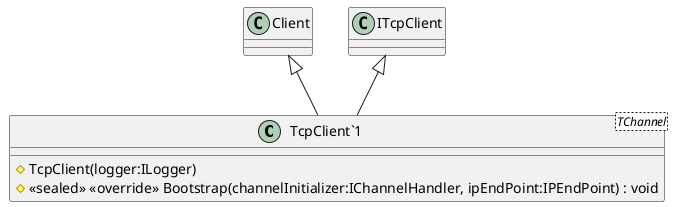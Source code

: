 @startuml
class "TcpClient`1"<TChannel> {
    # TcpClient(logger:ILogger)
    # <<sealed>> <<override>> Bootstrap(channelInitializer:IChannelHandler, ipEndPoint:IPEndPoint) : void
}
Client <|-- "TcpClient`1"
ITcpClient <|-- "TcpClient`1"
@enduml
